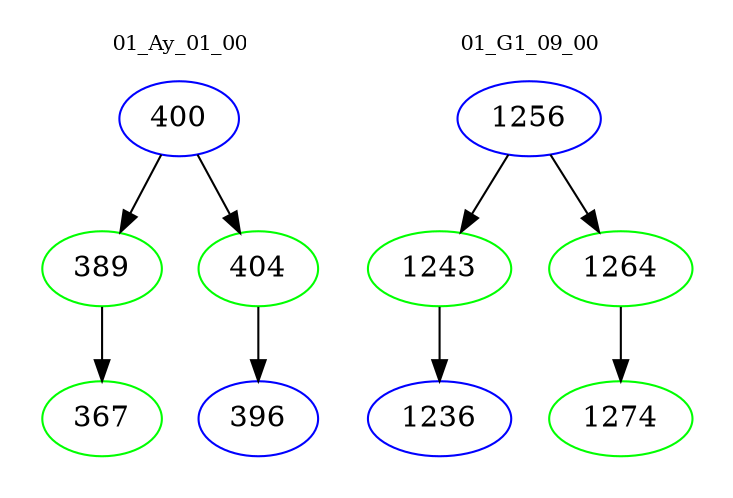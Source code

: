 digraph{
subgraph cluster_0 {
color = white
label = "01_Ay_01_00";
fontsize=10;
T0_400 [label="400", color="blue"]
T0_400 -> T0_389 [color="black"]
T0_389 [label="389", color="green"]
T0_389 -> T0_367 [color="black"]
T0_367 [label="367", color="green"]
T0_400 -> T0_404 [color="black"]
T0_404 [label="404", color="green"]
T0_404 -> T0_396 [color="black"]
T0_396 [label="396", color="blue"]
}
subgraph cluster_1 {
color = white
label = "01_G1_09_00";
fontsize=10;
T1_1256 [label="1256", color="blue"]
T1_1256 -> T1_1243 [color="black"]
T1_1243 [label="1243", color="green"]
T1_1243 -> T1_1236 [color="black"]
T1_1236 [label="1236", color="blue"]
T1_1256 -> T1_1264 [color="black"]
T1_1264 [label="1264", color="green"]
T1_1264 -> T1_1274 [color="black"]
T1_1274 [label="1274", color="green"]
}
}
